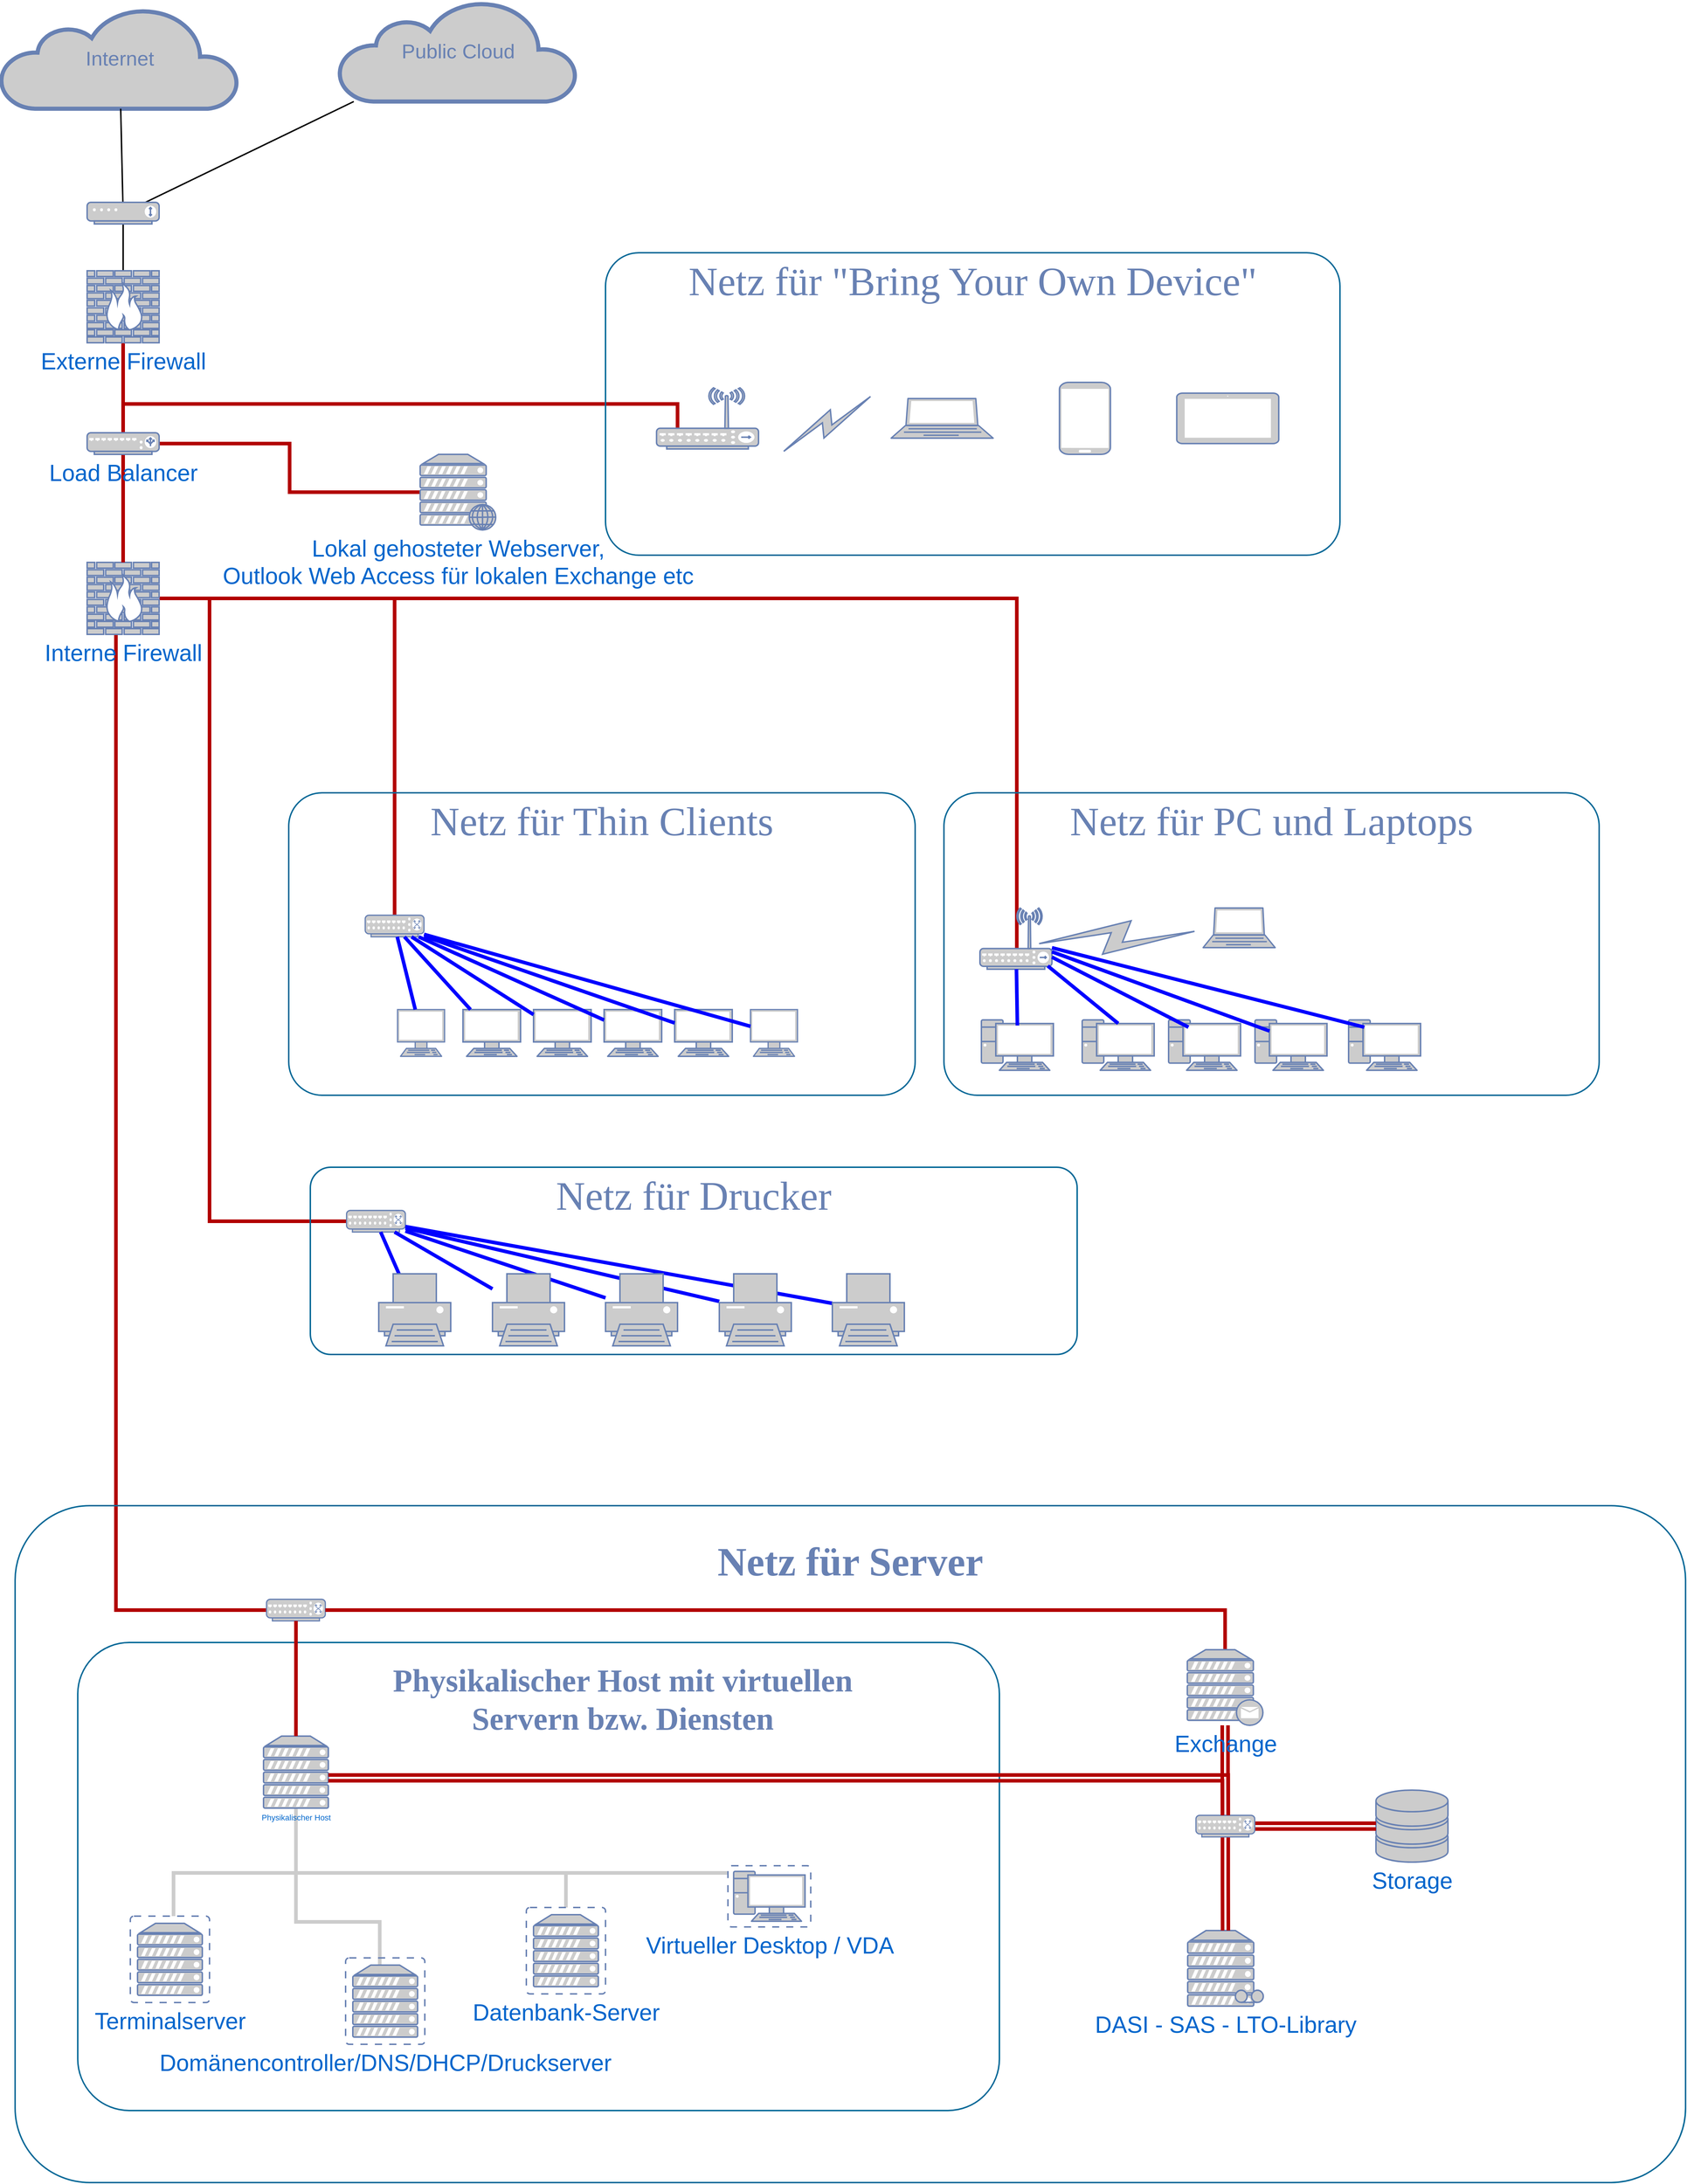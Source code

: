 <mxfile version="21.5.0" type="github">
  <diagram name="Seite-1" id="8-7M1oQOfn6xRrpXZHGh">
    <mxGraphModel dx="7000" dy="9533" grid="1" gridSize="10" guides="1" tooltips="1" connect="1" arrows="1" fold="1" page="1" pageScale="1" pageWidth="10000" pageHeight="10000" math="0" shadow="0">
      <root>
        <mxCell id="0" />
        <mxCell id="1" parent="0" />
        <mxCell id="pISYecKRWvW4cgzkgIgh-199" style="edgeStyle=orthogonalEdgeStyle;shape=connector;rounded=0;orthogonalLoop=1;jettySize=auto;html=1;entryX=0.5;entryY=1;entryDx=0;entryDy=0;entryPerimeter=0;labelBackgroundColor=default;strokeColor=#B20000;strokeWidth=5;fontFamily=Helvetica;fontSize=11;fontColor=default;endArrow=none;endFill=0;fillColor=#e51400;exitX=0.5;exitY=0.888;exitDx=0;exitDy=0;exitPerimeter=0;" parent="1" source="pISYecKRWvW4cgzkgIgh-186" target="pISYecKRWvW4cgzkgIgh-7" edge="1">
          <mxGeometry relative="1" as="geometry">
            <Array as="points">
              <mxPoint x="2460" y="660" />
              <mxPoint x="1690" y="660" />
            </Array>
          </mxGeometry>
        </mxCell>
        <mxCell id="pISYecKRWvW4cgzkgIgh-6" style="edgeStyle=none;html=1;labelBackgroundColor=none;endArrow=none;endFill=0;strokeWidth=2;fontFamily=Verdana;fontSize=28;fontColor=#6881B3;" parent="1" source="pISYecKRWvW4cgzkgIgh-7" target="pISYecKRWvW4cgzkgIgh-91" edge="1">
          <mxGeometry relative="1" as="geometry">
            <mxPoint x="1690" y="390" as="targetPoint" />
          </mxGeometry>
        </mxCell>
        <mxCell id="pISYecKRWvW4cgzkgIgh-135" style="edgeStyle=orthogonalEdgeStyle;shape=connector;rounded=0;orthogonalLoop=1;jettySize=auto;html=1;labelBackgroundColor=default;strokeColor=#B20000;strokeWidth=5;fontFamily=Helvetica;fontSize=11;fontColor=default;endArrow=none;endFill=0;fillColor=#e51400;" parent="1" source="pISYecKRWvW4cgzkgIgh-83" target="pISYecKRWvW4cgzkgIgh-134" edge="1">
          <mxGeometry relative="1" as="geometry" />
        </mxCell>
        <mxCell id="pISYecKRWvW4cgzkgIgh-136" style="edgeStyle=orthogonalEdgeStyle;shape=connector;rounded=0;orthogonalLoop=1;jettySize=auto;html=1;entryX=0.5;entryY=0;entryDx=0;entryDy=0;entryPerimeter=0;labelBackgroundColor=default;strokeColor=#B20000;strokeWidth=5;fontFamily=Helvetica;fontSize=11;fontColor=default;endArrow=none;endFill=0;fillColor=#e51400;" parent="1" source="pISYecKRWvW4cgzkgIgh-7" target="pISYecKRWvW4cgzkgIgh-83" edge="1">
          <mxGeometry relative="1" as="geometry" />
        </mxCell>
        <mxCell id="pISYecKRWvW4cgzkgIgh-7" value="&lt;div style=&quot;font-size: 32px;&quot;&gt;&lt;font style=&quot;font-size: 32px;&quot;&gt;Externe Firewall&lt;/font&gt;&lt;/div&gt;&lt;div style=&quot;font-size: 32px;&quot;&gt;&lt;font style=&quot;font-size: 32px;&quot;&gt;&lt;br&gt;&lt;/font&gt;&lt;/div&gt;" style="fontColor=#0066CC;verticalAlign=top;verticalLabelPosition=bottom;labelPosition=center;align=center;html=1;fillColor=#CCCCCC;strokeColor=#6881B3;gradientColor=none;gradientDirection=north;strokeWidth=2;shape=mxgraph.networks.firewall;rounded=0;shadow=0;comic=0;" parent="1" vertex="1">
          <mxGeometry x="1640" y="475" width="100" height="100" as="geometry" />
        </mxCell>
        <mxCell id="pISYecKRWvW4cgzkgIgh-55" value="Internet" style="html=1;fillColor=#CCCCCC;strokeColor=#6881B3;gradientColor=none;gradientDirection=north;strokeWidth=2;shape=mxgraph.networks.cloud;fontColor=#6881B3;rounded=0;shadow=0;comic=0;align=center;fontSize=28;" parent="1" vertex="1">
          <mxGeometry x="1520" y="110" width="330" height="140" as="geometry" />
        </mxCell>
        <mxCell id="pISYecKRWvW4cgzkgIgh-56" style="edgeStyle=none;html=1;labelBackgroundColor=none;endArrow=none;endFill=0;strokeWidth=2;fontFamily=Verdana;fontSize=28;fontColor=#6881B3;" parent="1" source="pISYecKRWvW4cgzkgIgh-91" target="pISYecKRWvW4cgzkgIgh-55" edge="1">
          <mxGeometry relative="1" as="geometry">
            <mxPoint x="1689.615" y="360" as="sourcePoint" />
          </mxGeometry>
        </mxCell>
        <mxCell id="pISYecKRWvW4cgzkgIgh-57" style="edgeStyle=none;html=1;labelBackgroundColor=none;endArrow=none;endFill=0;strokeWidth=2;fontFamily=Verdana;fontSize=28;fontColor=#6881B3;" parent="1" source="pISYecKRWvW4cgzkgIgh-91" target="pISYecKRWvW4cgzkgIgh-78" edge="1">
          <mxGeometry relative="1" as="geometry">
            <mxPoint x="1714.412" y="360" as="sourcePoint" />
          </mxGeometry>
        </mxCell>
        <mxCell id="pISYecKRWvW4cgzkgIgh-78" value="Public Cloud" style="html=1;fillColor=#CCCCCC;strokeColor=#6881B3;gradientColor=none;gradientDirection=north;strokeWidth=2;shape=mxgraph.networks.cloud;fontColor=#6881B3;rounded=0;shadow=0;comic=0;align=center;fontSize=28;" parent="1" vertex="1">
          <mxGeometry x="1990" y="100" width="330" height="140" as="geometry" />
        </mxCell>
        <mxCell id="pISYecKRWvW4cgzkgIgh-119" style="edgeStyle=orthogonalEdgeStyle;shape=connector;rounded=0;orthogonalLoop=1;jettySize=auto;html=1;entryX=0.5;entryY=0;entryDx=0;entryDy=0;entryPerimeter=0;labelBackgroundColor=default;strokeColor=#B20000;strokeWidth=5;fontFamily=Helvetica;fontSize=11;fontColor=default;endArrow=none;endFill=0;fillColor=#e51400;" parent="1" source="pISYecKRWvW4cgzkgIgh-80" target="pISYecKRWvW4cgzkgIgh-117" edge="1">
          <mxGeometry relative="1" as="geometry">
            <Array as="points">
              <mxPoint x="1680" y="2335" />
              <mxPoint x="1930" y="2335" />
            </Array>
          </mxGeometry>
        </mxCell>
        <mxCell id="pISYecKRWvW4cgzkgIgh-120" style="edgeStyle=orthogonalEdgeStyle;shape=connector;rounded=0;orthogonalLoop=1;jettySize=auto;html=1;entryX=0.512;entryY=0.814;entryDx=0;entryDy=0;entryPerimeter=0;labelBackgroundColor=default;strokeColor=#B20000;strokeWidth=5;fontFamily=Helvetica;fontSize=11;fontColor=default;endArrow=none;endFill=0;fillColor=#e51400;" parent="1" source="pISYecKRWvW4cgzkgIgh-80" target="pISYecKRWvW4cgzkgIgh-70" edge="1">
          <mxGeometry relative="1" as="geometry" />
        </mxCell>
        <mxCell id="pISYecKRWvW4cgzkgIgh-121" style="edgeStyle=orthogonalEdgeStyle;shape=connector;rounded=0;orthogonalLoop=1;jettySize=auto;html=1;labelBackgroundColor=default;strokeColor=#B20000;strokeWidth=5;fontFamily=Helvetica;fontSize=11;fontColor=default;endArrow=none;endFill=0;fillColor=#e51400;" parent="1" source="pISYecKRWvW4cgzkgIgh-80" target="pISYecKRWvW4cgzkgIgh-93" edge="1">
          <mxGeometry relative="1" as="geometry" />
        </mxCell>
        <mxCell id="pISYecKRWvW4cgzkgIgh-122" style="edgeStyle=orthogonalEdgeStyle;shape=connector;rounded=0;orthogonalLoop=1;jettySize=auto;html=1;labelBackgroundColor=default;strokeColor=#B20000;strokeWidth=5;fontFamily=Helvetica;fontSize=11;fontColor=default;endArrow=none;endFill=0;fillColor=#e51400;" parent="1" target="pISYecKRWvW4cgzkgIgh-111" edge="1">
          <mxGeometry relative="1" as="geometry">
            <mxPoint x="1870" y="930.003" as="sourcePoint" />
            <mxPoint x="2030.163" y="1969.98" as="targetPoint" />
            <Array as="points">
              <mxPoint x="1810" y="930" />
            </Array>
          </mxGeometry>
        </mxCell>
        <mxCell id="pISYecKRWvW4cgzkgIgh-80" value="&lt;div style=&quot;font-size: 32px;&quot;&gt;Interne Firewall&lt;/div&gt;" style="fontColor=#0066CC;verticalAlign=top;verticalLabelPosition=bottom;labelPosition=center;align=center;html=1;fillColor=#CCCCCC;strokeColor=#6881B3;gradientColor=none;gradientDirection=north;strokeWidth=2;shape=mxgraph.networks.firewall;rounded=0;shadow=0;comic=0;" parent="1" vertex="1">
          <mxGeometry x="1640" y="880" width="100" height="100" as="geometry" />
        </mxCell>
        <mxCell id="pISYecKRWvW4cgzkgIgh-137" style="edgeStyle=orthogonalEdgeStyle;shape=connector;rounded=0;orthogonalLoop=1;jettySize=auto;html=1;entryX=0.5;entryY=0;entryDx=0;entryDy=0;entryPerimeter=0;labelBackgroundColor=default;strokeColor=#B20000;strokeWidth=5;fontFamily=Helvetica;fontSize=11;fontColor=default;endArrow=none;endFill=0;fillColor=#e51400;" parent="1" source="pISYecKRWvW4cgzkgIgh-83" target="pISYecKRWvW4cgzkgIgh-80" edge="1">
          <mxGeometry relative="1" as="geometry" />
        </mxCell>
        <mxCell id="pISYecKRWvW4cgzkgIgh-83" value="&lt;font style=&quot;font-size: 32px;&quot;&gt;Load Balancer&lt;/font&gt;" style="fontColor=#0066CC;verticalAlign=top;verticalLabelPosition=bottom;labelPosition=center;align=center;html=1;outlineConnect=0;fillColor=#CCCCCC;strokeColor=#6881B3;gradientColor=none;gradientDirection=north;strokeWidth=2;shape=mxgraph.networks.load_balancer;" parent="1" vertex="1">
          <mxGeometry x="1640" y="700" width="100" height="30" as="geometry" />
        </mxCell>
        <mxCell id="pISYecKRWvW4cgzkgIgh-91" value="" style="fontColor=#0066CC;verticalAlign=top;verticalLabelPosition=bottom;labelPosition=center;align=center;html=1;outlineConnect=0;fillColor=#CCCCCC;strokeColor=#6881B3;gradientColor=none;gradientDirection=north;strokeWidth=2;shape=mxgraph.networks.modem;" parent="1" vertex="1">
          <mxGeometry x="1640" y="380" width="100" height="30" as="geometry" />
        </mxCell>
        <mxCell id="pISYecKRWvW4cgzkgIgh-134" value="&lt;font style=&quot;font-size: 32px;&quot;&gt;Lokal gehosteter Webserver, &lt;br&gt;&lt;/font&gt;&lt;div style=&quot;font-size: 32px;&quot;&gt;&lt;font style=&quot;font-size: 32px;&quot;&gt;Outlook Web Access für lokalen Exchange etc&lt;/font&gt;&lt;/div&gt;" style="fontColor=#0066CC;verticalAlign=top;verticalLabelPosition=bottom;labelPosition=center;align=center;html=1;outlineConnect=0;fillColor=#CCCCCC;strokeColor=#6881B3;gradientColor=none;gradientDirection=north;strokeWidth=2;shape=mxgraph.networks.web_server;fontFamily=Helvetica;fontSize=11;" parent="1" vertex="1">
          <mxGeometry x="2102.5" y="730" width="105" height="105" as="geometry" />
        </mxCell>
        <mxCell id="pISYecKRWvW4cgzkgIgh-175" value="" style="group" parent="1" vertex="1" connectable="0">
          <mxGeometry x="1540" y="2190" width="2320" height="940" as="geometry" />
        </mxCell>
        <mxCell id="pISYecKRWvW4cgzkgIgh-174" style="edgeStyle=orthogonalEdgeStyle;shape=link;rounded=0;orthogonalLoop=1;jettySize=auto;html=1;labelBackgroundColor=default;strokeColor=#B20000;strokeWidth=5;fontFamily=Helvetica;fontSize=11;fontColor=default;endArrow=none;endFill=0;fillColor=#e51400;" parent="pISYecKRWvW4cgzkgIgh-175" source="pISYecKRWvW4cgzkgIgh-138" target="pISYecKRWvW4cgzkgIgh-171" edge="1">
          <mxGeometry relative="1" as="geometry" />
        </mxCell>
        <mxCell id="pISYecKRWvW4cgzkgIgh-5" value="&lt;h1&gt;Netz für Server&lt;/h1&gt;" style="rounded=1;whiteSpace=wrap;html=1;shadow=0;comic=0;strokeColor=#036897;strokeWidth=2;fillColor=none;fontFamily=Verdana;fontSize=28;fontColor=#6881B3;align=center;arcSize=11;verticalAlign=top;" parent="pISYecKRWvW4cgzkgIgh-175" vertex="1">
          <mxGeometry width="2320" height="940" as="geometry" />
        </mxCell>
        <mxCell id="pISYecKRWvW4cgzkgIgh-117" value="" style="fontColor=#0066CC;verticalAlign=top;verticalLabelPosition=bottom;labelPosition=center;align=center;html=1;outlineConnect=0;fillColor=#CCCCCC;strokeColor=#6881B3;gradientColor=none;gradientDirection=north;strokeWidth=2;shape=mxgraph.networks.switch;" parent="pISYecKRWvW4cgzkgIgh-175" vertex="1">
          <mxGeometry x="349.157" y="130" width="81.69" height="30" as="geometry" />
        </mxCell>
        <mxCell id="pISYecKRWvW4cgzkgIgh-168" style="edgeStyle=orthogonalEdgeStyle;shape=connector;rounded=0;orthogonalLoop=1;jettySize=auto;html=1;entryX=1;entryY=0.5;entryDx=0;entryDy=0;entryPerimeter=0;labelBackgroundColor=default;strokeColor=#B20000;strokeWidth=5;fontFamily=Helvetica;fontSize=11;fontColor=default;endArrow=none;endFill=0;fillColor=#e51400;" parent="pISYecKRWvW4cgzkgIgh-175" source="pISYecKRWvW4cgzkgIgh-138" target="pISYecKRWvW4cgzkgIgh-117" edge="1">
          <mxGeometry relative="1" as="geometry">
            <Array as="points">
              <mxPoint x="1681" y="145" />
            </Array>
          </mxGeometry>
        </mxCell>
        <mxCell id="pISYecKRWvW4cgzkgIgh-138" value="&lt;div style=&quot;font-size: 32px;&quot;&gt;&lt;font style=&quot;font-size: 32px;&quot;&gt;Exchange&lt;/font&gt;&lt;/div&gt;" style="fontColor=#0066CC;verticalAlign=top;verticalLabelPosition=bottom;labelPosition=center;align=center;html=1;outlineConnect=0;fillColor=#CCCCCC;strokeColor=#6881B3;gradientColor=none;gradientDirection=north;strokeWidth=2;shape=mxgraph.networks.mail_server;fontFamily=Helvetica;fontSize=11;" parent="pISYecKRWvW4cgzkgIgh-175" vertex="1">
          <mxGeometry x="1628" y="200" width="105" height="105" as="geometry" />
        </mxCell>
        <mxCell id="pISYecKRWvW4cgzkgIgh-142" value="&lt;font style=&quot;font-size: 32px;&quot;&gt;Storage&lt;/font&gt;" style="fontColor=#0066CC;verticalAlign=top;verticalLabelPosition=bottom;labelPosition=center;align=center;html=1;outlineConnect=0;fillColor=#CCCCCC;strokeColor=#6881B3;gradientColor=none;gradientDirection=north;strokeWidth=2;shape=mxgraph.networks.storage;fontFamily=Helvetica;fontSize=11;" parent="pISYecKRWvW4cgzkgIgh-175" vertex="1">
          <mxGeometry x="1890" y="395" width="100" height="100" as="geometry" />
        </mxCell>
        <mxCell id="pISYecKRWvW4cgzkgIgh-145" value="&lt;font style=&quot;font-size: 32px;&quot;&gt;DASI - SAS - LTO-Library&lt;/font&gt;" style="fontColor=#0066CC;verticalAlign=top;verticalLabelPosition=bottom;labelPosition=center;align=center;html=1;outlineConnect=0;fillColor=#CCCCCC;strokeColor=#6881B3;gradientColor=none;gradientDirection=north;strokeWidth=2;shape=mxgraph.networks.tape_storage;fontFamily=Helvetica;fontSize=11;" parent="pISYecKRWvW4cgzkgIgh-175" vertex="1">
          <mxGeometry x="1628.5" y="590" width="105" height="105" as="geometry" />
        </mxCell>
        <mxCell id="pISYecKRWvW4cgzkgIgh-166" value="" style="group" parent="pISYecKRWvW4cgzkgIgh-175" vertex="1" connectable="0">
          <mxGeometry x="87" y="190" width="1470" height="650" as="geometry" />
        </mxCell>
        <mxCell id="pISYecKRWvW4cgzkgIgh-157" value="&lt;h1&gt;&lt;br&gt;&lt;/h1&gt;" style="rounded=1;whiteSpace=wrap;html=1;shadow=0;comic=0;strokeColor=#036897;strokeWidth=2;fillColor=none;fontFamily=Verdana;fontSize=28;fontColor=#6881B3;align=center;arcSize=11;verticalAlign=top;" parent="pISYecKRWvW4cgzkgIgh-166" vertex="1">
          <mxGeometry width="1280" height="650" as="geometry" />
        </mxCell>
        <mxCell id="pISYecKRWvW4cgzkgIgh-165" style="edgeStyle=orthogonalEdgeStyle;shape=connector;rounded=0;orthogonalLoop=1;jettySize=auto;html=1;labelBackgroundColor=default;strokeColor=#CCCCCC;strokeWidth=5;fontFamily=Helvetica;fontSize=11;fontColor=default;endArrow=none;endFill=0;fillColor=#e51400;exitX=0.431;exitY=0.277;exitDx=0;exitDy=0;exitPerimeter=0;" parent="pISYecKRWvW4cgzkgIgh-166" source="pISYecKRWvW4cgzkgIgh-149" target="pISYecKRWvW4cgzkgIgh-144" edge="1">
          <mxGeometry relative="1" as="geometry">
            <mxPoint x="-120" y="310" as="sourcePoint" />
            <mxPoint x="95.059" y="79.0" as="targetPoint" />
            <Array as="points">
              <mxPoint x="419" y="388" />
              <mxPoint x="303" y="388" />
            </Array>
          </mxGeometry>
        </mxCell>
        <mxCell id="pISYecKRWvW4cgzkgIgh-149" value="&lt;font style=&quot;font-size: 32px;&quot;&gt;Domänencontroller/DNS/DHCP/Druckserver&lt;/font&gt;" style="fontColor=#0066CC;verticalAlign=top;verticalLabelPosition=bottom;labelPosition=center;align=center;html=1;outlineConnect=0;fillColor=#CCCCCC;strokeColor=#6881B3;gradientColor=none;gradientDirection=north;strokeWidth=2;shape=mxgraph.networks.virtual_server;fontFamily=Helvetica;fontSize=11;" parent="pISYecKRWvW4cgzkgIgh-166" vertex="1">
          <mxGeometry x="372" y="438" width="110" height="120" as="geometry" />
        </mxCell>
        <mxCell id="pISYecKRWvW4cgzkgIgh-162" style="edgeStyle=orthogonalEdgeStyle;shape=connector;rounded=0;orthogonalLoop=1;jettySize=auto;html=1;labelBackgroundColor=default;strokeColor=#CCCCCC;strokeWidth=5;fontFamily=Helvetica;fontSize=11;fontColor=default;endArrow=none;endFill=0;fillColor=#e51400;" parent="pISYecKRWvW4cgzkgIgh-166" source="pISYecKRWvW4cgzkgIgh-150" target="pISYecKRWvW4cgzkgIgh-144" edge="1">
          <mxGeometry relative="1" as="geometry">
            <Array as="points">
              <mxPoint x="133" y="320" />
              <mxPoint x="303" y="320" />
            </Array>
          </mxGeometry>
        </mxCell>
        <mxCell id="pISYecKRWvW4cgzkgIgh-150" value="&lt;font style=&quot;font-size: 32px;&quot;&gt;Terminalserver&lt;/font&gt;" style="fontColor=#0066CC;verticalAlign=top;verticalLabelPosition=bottom;labelPosition=center;align=center;html=1;outlineConnect=0;fillColor=#CCCCCC;strokeColor=#6881B3;gradientColor=none;gradientDirection=north;strokeWidth=2;shape=mxgraph.networks.virtual_server;fontFamily=Helvetica;fontSize=11;" parent="pISYecKRWvW4cgzkgIgh-166" vertex="1">
          <mxGeometry x="73" y="380" width="110" height="120" as="geometry" />
        </mxCell>
        <mxCell id="pISYecKRWvW4cgzkgIgh-164" style="edgeStyle=orthogonalEdgeStyle;shape=connector;rounded=0;orthogonalLoop=1;jettySize=auto;html=1;labelBackgroundColor=default;strokeColor=#CCCCCC;strokeWidth=5;fontFamily=Helvetica;fontSize=11;fontColor=default;endArrow=none;endFill=0;fillColor=#e51400;" parent="pISYecKRWvW4cgzkgIgh-166" source="pISYecKRWvW4cgzkgIgh-152" target="pISYecKRWvW4cgzkgIgh-144" edge="1">
          <mxGeometry relative="1" as="geometry">
            <Array as="points">
              <mxPoint x="678" y="320" />
              <mxPoint x="303" y="320" />
            </Array>
          </mxGeometry>
        </mxCell>
        <mxCell id="pISYecKRWvW4cgzkgIgh-152" value="&lt;div style=&quot;font-size: 32px;&quot;&gt;Datenbank-Server&lt;/div&gt;" style="fontColor=#0066CC;verticalAlign=top;verticalLabelPosition=bottom;labelPosition=center;align=center;html=1;outlineConnect=0;fillColor=#CCCCCC;strokeColor=#6881B3;gradientColor=none;gradientDirection=north;strokeWidth=2;shape=mxgraph.networks.virtual_server;fontFamily=Helvetica;fontSize=11;" parent="pISYecKRWvW4cgzkgIgh-166" vertex="1">
          <mxGeometry x="623" y="368" width="110" height="120" as="geometry" />
        </mxCell>
        <mxCell id="pISYecKRWvW4cgzkgIgh-163" style="edgeStyle=orthogonalEdgeStyle;shape=connector;rounded=0;orthogonalLoop=1;jettySize=auto;html=1;labelBackgroundColor=default;strokeColor=#CCCCCC;strokeWidth=5;fontFamily=Helvetica;fontSize=11;fontColor=default;endArrow=none;endFill=0;fillColor=#e51400;" parent="pISYecKRWvW4cgzkgIgh-166" source="pISYecKRWvW4cgzkgIgh-153" target="pISYecKRWvW4cgzkgIgh-144" edge="1">
          <mxGeometry relative="1" as="geometry">
            <Array as="points">
              <mxPoint x="768" y="320" />
              <mxPoint x="303" y="320" />
            </Array>
          </mxGeometry>
        </mxCell>
        <mxCell id="pISYecKRWvW4cgzkgIgh-153" value="&lt;div style=&quot;font-size: 32px;&quot;&gt;Virtueller Desktop / VDA&lt;/div&gt;" style="fontColor=#0066CC;verticalAlign=top;verticalLabelPosition=bottom;labelPosition=center;align=center;html=1;outlineConnect=0;fillColor=#CCCCCC;strokeColor=#6881B3;gradientColor=none;gradientDirection=north;strokeWidth=2;shape=mxgraph.networks.virtual_pc;fontFamily=Helvetica;fontSize=11;" parent="pISYecKRWvW4cgzkgIgh-166" vertex="1">
          <mxGeometry x="903" y="310" width="115" height="85" as="geometry" />
        </mxCell>
        <mxCell id="pISYecKRWvW4cgzkgIgh-154" value="" style="rounded=1;whiteSpace=wrap;html=1;fontFamily=Helvetica;fontSize=11;fontColor=default;opacity=0;" parent="pISYecKRWvW4cgzkgIgh-166" vertex="1">
          <mxGeometry x="630" y="250" width="120" height="60" as="geometry" />
        </mxCell>
        <mxCell id="pISYecKRWvW4cgzkgIgh-155" value="" style="rounded=1;whiteSpace=wrap;html=1;fontFamily=Helvetica;fontSize=11;fontColor=default;opacity=0;" parent="pISYecKRWvW4cgzkgIgh-166" vertex="1">
          <mxGeometry x="630" y="150" width="120" height="60" as="geometry" />
        </mxCell>
        <mxCell id="pISYecKRWvW4cgzkgIgh-147" value="&lt;h1&gt;&lt;font style=&quot;font-size: 44px;&quot; face=&quot;Verdana&quot; color=&quot;#6881b3&quot;&gt;Physikalischer Host mit virtuellen Servern bzw. Diensten&lt;br&gt;&lt;/font&gt;&lt;/h1&gt;" style="text;html=1;strokeColor=none;fillColor=none;align=center;verticalAlign=middle;whiteSpace=wrap;rounded=0;fontSize=11;fontFamily=Helvetica;fontColor=default;" parent="pISYecKRWvW4cgzkgIgh-166" vertex="1">
          <mxGeometry x="372" y="10" width="770" height="140" as="geometry" />
        </mxCell>
        <mxCell id="pISYecKRWvW4cgzkgIgh-144" value="&lt;div&gt;Physikalischer Host&lt;/div&gt;&lt;div&gt;&lt;br&gt;&lt;/div&gt;" style="fontColor=#0066CC;verticalAlign=top;verticalLabelPosition=bottom;labelPosition=center;align=center;html=1;outlineConnect=0;fillColor=#CCCCCC;strokeColor=#6881B3;gradientColor=none;gradientDirection=north;strokeWidth=2;shape=mxgraph.networks.server;fontFamily=Helvetica;fontSize=11;" parent="pISYecKRWvW4cgzkgIgh-166" vertex="1">
          <mxGeometry x="258" y="130" width="90" height="100" as="geometry" />
        </mxCell>
        <mxCell id="pISYecKRWvW4cgzkgIgh-167" style="edgeStyle=orthogonalEdgeStyle;shape=connector;rounded=0;orthogonalLoop=1;jettySize=auto;html=1;labelBackgroundColor=default;strokeColor=#B20000;strokeWidth=5;fontFamily=Helvetica;fontSize=11;fontColor=default;endArrow=none;endFill=0;fillColor=#e51400;" parent="pISYecKRWvW4cgzkgIgh-175" source="pISYecKRWvW4cgzkgIgh-117" target="pISYecKRWvW4cgzkgIgh-144" edge="1">
          <mxGeometry relative="1" as="geometry" />
        </mxCell>
        <mxCell id="pISYecKRWvW4cgzkgIgh-172" value="" style="edgeStyle=orthogonalEdgeStyle;shape=link;rounded=0;orthogonalLoop=1;jettySize=auto;html=1;labelBackgroundColor=default;strokeColor=#B20000;strokeWidth=5;fontFamily=Helvetica;fontSize=11;fontColor=default;endArrow=none;endFill=0;fillColor=#e51400;" parent="pISYecKRWvW4cgzkgIgh-175" source="pISYecKRWvW4cgzkgIgh-142" target="pISYecKRWvW4cgzkgIgh-171" edge="1">
          <mxGeometry relative="1" as="geometry">
            <mxPoint x="2210" y="450" as="sourcePoint" />
            <mxPoint x="390" y="390" as="targetPoint" />
            <Array as="points">
              <mxPoint x="1980" y="445" />
              <mxPoint x="1980" y="445" />
            </Array>
          </mxGeometry>
        </mxCell>
        <mxCell id="pISYecKRWvW4cgzkgIgh-173" style="edgeStyle=orthogonalEdgeStyle;shape=link;rounded=0;orthogonalLoop=1;jettySize=auto;html=1;labelBackgroundColor=default;strokeColor=#B20000;strokeWidth=5;fontFamily=Helvetica;fontSize=11;fontColor=default;endArrow=none;endFill=0;fillColor=#e51400;" parent="pISYecKRWvW4cgzkgIgh-175" source="pISYecKRWvW4cgzkgIgh-171" target="pISYecKRWvW4cgzkgIgh-145" edge="1">
          <mxGeometry relative="1" as="geometry" />
        </mxCell>
        <mxCell id="pISYecKRWvW4cgzkgIgh-171" value="" style="fontColor=#0066CC;verticalAlign=top;verticalLabelPosition=bottom;labelPosition=center;align=center;html=1;outlineConnect=0;fillColor=#CCCCCC;strokeColor=#6881B3;gradientColor=none;gradientDirection=north;strokeWidth=2;shape=mxgraph.networks.switch;" parent="pISYecKRWvW4cgzkgIgh-175" vertex="1">
          <mxGeometry x="1639.997" y="430" width="81.69" height="30" as="geometry" />
        </mxCell>
        <mxCell id="pISYecKRWvW4cgzkgIgh-170" style="edgeStyle=orthogonalEdgeStyle;shape=link;rounded=0;orthogonalLoop=1;jettySize=auto;html=1;labelBackgroundColor=default;strokeColor=#B20000;strokeWidth=5;fontFamily=Helvetica;fontSize=11;fontColor=default;endArrow=none;endFill=0;fillColor=#e51400;" parent="pISYecKRWvW4cgzkgIgh-175" source="pISYecKRWvW4cgzkgIgh-171" target="pISYecKRWvW4cgzkgIgh-144" edge="1">
          <mxGeometry relative="1" as="geometry">
            <Array as="points">
              <mxPoint x="1681" y="378" />
            </Array>
          </mxGeometry>
        </mxCell>
        <mxCell id="pISYecKRWvW4cgzkgIgh-178" value="" style="group" parent="1" vertex="1" connectable="0">
          <mxGeometry x="1950" y="1720" width="1065" height="260" as="geometry" />
        </mxCell>
        <mxCell id="pISYecKRWvW4cgzkgIgh-4" value="&lt;font style=&quot;font-size: 56px;&quot;&gt;Netz für Drucker&lt;/font&gt;" style="rounded=1;whiteSpace=wrap;html=1;shadow=0;comic=0;strokeColor=#036897;strokeWidth=2;fillColor=none;fontFamily=Verdana;fontSize=28;fontColor=#6881B3;align=center;arcSize=11;verticalAlign=top;" parent="pISYecKRWvW4cgzkgIgh-178" vertex="1">
          <mxGeometry width="1065" height="260" as="geometry" />
        </mxCell>
        <mxCell id="pISYecKRWvW4cgzkgIgh-111" value="" style="fontColor=#0066CC;verticalAlign=top;verticalLabelPosition=bottom;labelPosition=center;align=center;html=1;outlineConnect=0;fillColor=#CCCCCC;strokeColor=#6881B3;gradientColor=none;gradientDirection=north;strokeWidth=2;shape=mxgraph.networks.switch;" parent="pISYecKRWvW4cgzkgIgh-178" vertex="1">
          <mxGeometry x="50.307" y="60" width="81.69" height="30" as="geometry" />
        </mxCell>
        <mxCell id="pISYecKRWvW4cgzkgIgh-131" style="edgeStyle=none;shape=connector;rounded=0;orthogonalLoop=1;jettySize=auto;html=1;labelBackgroundColor=default;strokeColor=#0000FF;strokeWidth=5;fontFamily=Helvetica;fontSize=11;fontColor=default;endArrow=none;endFill=0;fillColor=#e51400;" parent="pISYecKRWvW4cgzkgIgh-178" source="pISYecKRWvW4cgzkgIgh-106" target="pISYecKRWvW4cgzkgIgh-111" edge="1">
          <mxGeometry relative="1" as="geometry" />
        </mxCell>
        <mxCell id="pISYecKRWvW4cgzkgIgh-130" style="edgeStyle=none;shape=connector;rounded=0;orthogonalLoop=1;jettySize=auto;html=1;labelBackgroundColor=default;strokeColor=#0000FF;strokeWidth=5;fontFamily=Helvetica;fontSize=11;fontColor=default;endArrow=none;endFill=0;fillColor=#e51400;" parent="pISYecKRWvW4cgzkgIgh-178" source="pISYecKRWvW4cgzkgIgh-108" target="pISYecKRWvW4cgzkgIgh-111" edge="1">
          <mxGeometry relative="1" as="geometry" />
        </mxCell>
        <mxCell id="pISYecKRWvW4cgzkgIgh-129" style="edgeStyle=none;shape=connector;rounded=0;orthogonalLoop=1;jettySize=auto;html=1;labelBackgroundColor=default;strokeColor=#0000FF;strokeWidth=5;fontFamily=Helvetica;fontSize=11;fontColor=default;endArrow=none;endFill=0;fillColor=#e51400;" parent="pISYecKRWvW4cgzkgIgh-178" source="pISYecKRWvW4cgzkgIgh-109" target="pISYecKRWvW4cgzkgIgh-111" edge="1">
          <mxGeometry relative="1" as="geometry" />
        </mxCell>
        <mxCell id="pISYecKRWvW4cgzkgIgh-128" style="edgeStyle=none;shape=connector;rounded=0;orthogonalLoop=1;jettySize=auto;html=1;labelBackgroundColor=default;strokeColor=#0000FF;strokeWidth=5;fontFamily=Helvetica;fontSize=11;fontColor=default;endArrow=none;endFill=0;fillColor=#e51400;" parent="pISYecKRWvW4cgzkgIgh-178" source="pISYecKRWvW4cgzkgIgh-110" target="pISYecKRWvW4cgzkgIgh-111" edge="1">
          <mxGeometry relative="1" as="geometry" />
        </mxCell>
        <mxCell id="pISYecKRWvW4cgzkgIgh-123" style="edgeStyle=none;shape=connector;rounded=0;orthogonalLoop=1;jettySize=auto;html=1;labelBackgroundColor=default;strokeColor=#0000FF;strokeWidth=5;fontFamily=Helvetica;fontSize=11;fontColor=default;endArrow=none;endFill=0;fillColor=#e51400;" parent="pISYecKRWvW4cgzkgIgh-178" source="pISYecKRWvW4cgzkgIgh-111" target="pISYecKRWvW4cgzkgIgh-107" edge="1">
          <mxGeometry relative="1" as="geometry" />
        </mxCell>
        <mxCell id="pISYecKRWvW4cgzkgIgh-106" value="" style="fontColor=#0066CC;verticalAlign=top;verticalLabelPosition=bottom;labelPosition=center;align=center;html=1;fillColor=#CCCCCC;strokeColor=#6881B3;gradientColor=none;gradientDirection=north;strokeWidth=2;shape=mxgraph.networks.printer;rounded=0;shadow=0;comic=0;" parent="pISYecKRWvW4cgzkgIgh-178" vertex="1">
          <mxGeometry x="253" y="148" width="100" height="100" as="geometry" />
        </mxCell>
        <mxCell id="pISYecKRWvW4cgzkgIgh-108" value="" style="fontColor=#0066CC;verticalAlign=top;verticalLabelPosition=bottom;labelPosition=center;align=center;html=1;fillColor=#CCCCCC;strokeColor=#6881B3;gradientColor=none;gradientDirection=north;strokeWidth=2;shape=mxgraph.networks.printer;rounded=0;shadow=0;comic=0;" parent="pISYecKRWvW4cgzkgIgh-178" vertex="1">
          <mxGeometry x="568" y="148" width="100" height="100" as="geometry" />
        </mxCell>
        <mxCell id="pISYecKRWvW4cgzkgIgh-109" value="" style="fontColor=#0066CC;verticalAlign=top;verticalLabelPosition=bottom;labelPosition=center;align=center;html=1;fillColor=#CCCCCC;strokeColor=#6881B3;gradientColor=none;gradientDirection=north;strokeWidth=2;shape=mxgraph.networks.printer;rounded=0;shadow=0;comic=0;" parent="pISYecKRWvW4cgzkgIgh-178" vertex="1">
          <mxGeometry x="725" y="148" width="100" height="100" as="geometry" />
        </mxCell>
        <mxCell id="pISYecKRWvW4cgzkgIgh-110" value="" style="fontColor=#0066CC;verticalAlign=top;verticalLabelPosition=bottom;labelPosition=center;align=center;html=1;fillColor=#CCCCCC;strokeColor=#6881B3;gradientColor=none;gradientDirection=north;strokeWidth=2;shape=mxgraph.networks.printer;rounded=0;shadow=0;comic=0;" parent="pISYecKRWvW4cgzkgIgh-178" vertex="1">
          <mxGeometry x="95.0" y="148" width="100" height="100" as="geometry" />
        </mxCell>
        <mxCell id="pISYecKRWvW4cgzkgIgh-107" value="" style="fontColor=#0066CC;verticalAlign=top;verticalLabelPosition=bottom;labelPosition=center;align=center;html=1;fillColor=#CCCCCC;strokeColor=#6881B3;gradientColor=none;gradientDirection=north;strokeWidth=2;shape=mxgraph.networks.printer;rounded=0;shadow=0;comic=0;" parent="pISYecKRWvW4cgzkgIgh-178" vertex="1">
          <mxGeometry x="410" y="148" width="100" height="100" as="geometry" />
        </mxCell>
        <mxCell id="pISYecKRWvW4cgzkgIgh-179" value="" style="group" parent="1" vertex="1" connectable="0">
          <mxGeometry x="2360" y="450" width="1020" height="420" as="geometry" />
        </mxCell>
        <mxCell id="pISYecKRWvW4cgzkgIgh-180" value="&lt;font style=&quot;font-size: 56px;&quot;&gt;Netz für &quot;Bring Your Own Device&quot;&lt;/font&gt;" style="rounded=1;whiteSpace=wrap;html=1;shadow=0;comic=0;strokeColor=#036897;strokeWidth=2;fillColor=none;fontFamily=Verdana;fontSize=28;fontColor=#6881B3;align=center;arcSize=11;verticalAlign=top;" parent="pISYecKRWvW4cgzkgIgh-179" vertex="1">
          <mxGeometry width="1020" height="420" as="geometry" />
        </mxCell>
        <mxCell id="pISYecKRWvW4cgzkgIgh-186" value="" style="fontColor=#0066CC;verticalAlign=top;verticalLabelPosition=bottom;labelPosition=center;align=center;html=1;fillColor=#CCCCCC;strokeColor=#6881B3;gradientColor=none;gradientDirection=north;strokeWidth=2;shape=mxgraph.networks.wireless_hub;rounded=0;shadow=0;comic=0;" parent="pISYecKRWvW4cgzkgIgh-179" vertex="1">
          <mxGeometry x="70.833" y="187.5" width="141.667" height="85" as="geometry" />
        </mxCell>
        <mxCell id="pISYecKRWvW4cgzkgIgh-187" value="" style="html=1;fillColor=#CCCCCC;strokeColor=#6881B3;gradientColor=none;gradientDirection=north;strokeWidth=2;shape=mxgraph.networks.comm_link_edge;html=1;labelBackgroundColor=none;endArrow=none;endFill=0;fontFamily=Verdana;fontSize=20;" parent="pISYecKRWvW4cgzkgIgh-179" edge="1">
          <mxGeometry width="100" height="100" relative="1" as="geometry">
            <mxPoint x="240.83" y="280.0" as="sourcePoint" />
            <mxPoint x="374.708" y="195.44" as="targetPoint" />
          </mxGeometry>
        </mxCell>
        <mxCell id="pISYecKRWvW4cgzkgIgh-195" value="" style="fontColor=#0066CC;verticalAlign=top;verticalLabelPosition=bottom;labelPosition=center;align=center;html=1;outlineConnect=0;fillColor=#CCCCCC;strokeColor=#6881B3;gradientColor=none;gradientDirection=north;strokeWidth=2;shape=mxgraph.networks.tablet;fontFamily=Helvetica;fontSize=11;" parent="pISYecKRWvW4cgzkgIgh-179" vertex="1">
          <mxGeometry x="793.333" y="195" width="141.667" height="70" as="geometry" />
        </mxCell>
        <mxCell id="pISYecKRWvW4cgzkgIgh-196" value="" style="fontColor=#0066CC;verticalAlign=top;verticalLabelPosition=bottom;labelPosition=center;align=center;html=1;outlineConnect=0;fillColor=#CCCCCC;strokeColor=#6881B3;gradientColor=none;gradientDirection=north;strokeWidth=2;shape=mxgraph.networks.mobile;fontFamily=Helvetica;fontSize=11;" parent="pISYecKRWvW4cgzkgIgh-179" vertex="1">
          <mxGeometry x="630.417" y="180" width="70.833" height="100" as="geometry" />
        </mxCell>
        <mxCell id="pISYecKRWvW4cgzkgIgh-197" value="" style="fontColor=#0066CC;verticalAlign=top;verticalLabelPosition=bottom;labelPosition=center;align=center;html=1;outlineConnect=0;fillColor=#CCCCCC;strokeColor=#6881B3;gradientColor=none;gradientDirection=north;strokeWidth=2;shape=mxgraph.networks.laptop;fontFamily=Helvetica;fontSize=11;" parent="pISYecKRWvW4cgzkgIgh-179" vertex="1">
          <mxGeometry x="396.667" y="202.5" width="141.667" height="55" as="geometry" />
        </mxCell>
        <mxCell id="pISYecKRWvW4cgzkgIgh-207" value="" style="group" parent="1" vertex="1" connectable="0">
          <mxGeometry x="1920" y="1200" width="870" height="420" as="geometry" />
        </mxCell>
        <mxCell id="pISYecKRWvW4cgzkgIgh-3" value="&lt;font style=&quot;font-size: 56px;&quot;&gt;Netz für Thin Clients&lt;/font&gt;" style="rounded=1;whiteSpace=wrap;html=1;shadow=0;comic=0;strokeColor=#036897;strokeWidth=2;fillColor=none;fontFamily=Verdana;fontSize=28;fontColor=#6881B3;align=center;arcSize=11;verticalAlign=top;" parent="pISYecKRWvW4cgzkgIgh-207" vertex="1">
          <mxGeometry width="870" height="420" as="geometry" />
        </mxCell>
        <mxCell id="pISYecKRWvW4cgzkgIgh-95" value="" style="fontColor=#0066CC;verticalAlign=top;verticalLabelPosition=bottom;labelPosition=center;align=center;html=1;outlineConnect=0;fillColor=#CCCCCC;strokeColor=#6881B3;gradientColor=none;gradientDirection=north;strokeWidth=2;shape=mxgraph.networks.terminal;" parent="pISYecKRWvW4cgzkgIgh-207" vertex="1">
          <mxGeometry x="242" y="301" width="80" height="65" as="geometry" />
        </mxCell>
        <mxCell id="pISYecKRWvW4cgzkgIgh-96" value="" style="fontColor=#0066CC;verticalAlign=top;verticalLabelPosition=bottom;labelPosition=center;align=center;html=1;outlineConnect=0;fillColor=#CCCCCC;strokeColor=#6881B3;gradientColor=none;gradientDirection=north;strokeWidth=2;shape=mxgraph.networks.terminal;" parent="pISYecKRWvW4cgzkgIgh-207" vertex="1">
          <mxGeometry x="340" y="301" width="80" height="65" as="geometry" />
        </mxCell>
        <mxCell id="pISYecKRWvW4cgzkgIgh-97" value="" style="fontColor=#0066CC;verticalAlign=top;verticalLabelPosition=bottom;labelPosition=center;align=center;html=1;outlineConnect=0;fillColor=#CCCCCC;strokeColor=#6881B3;gradientColor=none;gradientDirection=north;strokeWidth=2;shape=mxgraph.networks.terminal;" parent="pISYecKRWvW4cgzkgIgh-207" vertex="1">
          <mxGeometry x="438" y="301" width="80" height="65" as="geometry" />
        </mxCell>
        <mxCell id="pISYecKRWvW4cgzkgIgh-98" value="" style="fontColor=#0066CC;verticalAlign=top;verticalLabelPosition=bottom;labelPosition=center;align=center;html=1;outlineConnect=0;fillColor=#CCCCCC;strokeColor=#6881B3;gradientColor=none;gradientDirection=north;strokeWidth=2;shape=mxgraph.networks.terminal;" parent="pISYecKRWvW4cgzkgIgh-207" vertex="1">
          <mxGeometry x="536" y="301" width="80" height="65" as="geometry" />
        </mxCell>
        <mxCell id="pISYecKRWvW4cgzkgIgh-93" value="" style="fontColor=#0066CC;verticalAlign=top;verticalLabelPosition=bottom;labelPosition=center;align=center;html=1;outlineConnect=0;fillColor=#CCCCCC;strokeColor=#6881B3;gradientColor=none;gradientDirection=north;strokeWidth=2;shape=mxgraph.networks.switch;" parent="pISYecKRWvW4cgzkgIgh-207" vertex="1">
          <mxGeometry x="106.197" y="170" width="81.69" height="30" as="geometry" />
        </mxCell>
        <mxCell id="pISYecKRWvW4cgzkgIgh-101" style="edgeStyle=none;rounded=0;orthogonalLoop=1;jettySize=auto;html=1;strokeColor=#0000FF;endArrow=none;endFill=0;strokeWidth=5;" parent="pISYecKRWvW4cgzkgIgh-207" source="pISYecKRWvW4cgzkgIgh-93" target="pISYecKRWvW4cgzkgIgh-95" edge="1">
          <mxGeometry relative="1" as="geometry" />
        </mxCell>
        <mxCell id="pISYecKRWvW4cgzkgIgh-102" style="edgeStyle=none;rounded=0;orthogonalLoop=1;jettySize=auto;html=1;strokeColor=#0000FF;endArrow=none;endFill=0;strokeWidth=5;" parent="pISYecKRWvW4cgzkgIgh-207" source="pISYecKRWvW4cgzkgIgh-93" target="pISYecKRWvW4cgzkgIgh-96" edge="1">
          <mxGeometry relative="1" as="geometry" />
        </mxCell>
        <mxCell id="pISYecKRWvW4cgzkgIgh-103" style="edgeStyle=none;rounded=0;orthogonalLoop=1;jettySize=auto;html=1;strokeColor=#0000FF;endArrow=none;endFill=0;strokeWidth=5;" parent="pISYecKRWvW4cgzkgIgh-207" source="pISYecKRWvW4cgzkgIgh-93" target="pISYecKRWvW4cgzkgIgh-97" edge="1">
          <mxGeometry relative="1" as="geometry" />
        </mxCell>
        <mxCell id="pISYecKRWvW4cgzkgIgh-104" style="edgeStyle=none;rounded=0;orthogonalLoop=1;jettySize=auto;html=1;strokeColor=#0000FF;endArrow=none;endFill=0;strokeWidth=5;" parent="pISYecKRWvW4cgzkgIgh-207" source="pISYecKRWvW4cgzkgIgh-93" target="pISYecKRWvW4cgzkgIgh-98" edge="1">
          <mxGeometry relative="1" as="geometry" />
        </mxCell>
        <mxCell id="pISYecKRWvW4cgzkgIgh-94" value="" style="fontColor=#0066CC;verticalAlign=top;verticalLabelPosition=bottom;labelPosition=center;align=center;html=1;outlineConnect=0;fillColor=#CCCCCC;strokeColor=#6881B3;gradientColor=none;gradientDirection=north;strokeWidth=2;shape=mxgraph.networks.terminal;" parent="pISYecKRWvW4cgzkgIgh-207" vertex="1">
          <mxGeometry x="151.127" y="301" width="65.352" height="65" as="geometry" />
        </mxCell>
        <mxCell id="pISYecKRWvW4cgzkgIgh-100" style="edgeStyle=none;rounded=0;orthogonalLoop=1;jettySize=auto;html=1;strokeColor=#0000FF;endArrow=none;endFill=0;strokeWidth=5;" parent="pISYecKRWvW4cgzkgIgh-207" source="pISYecKRWvW4cgzkgIgh-93" target="pISYecKRWvW4cgzkgIgh-94" edge="1">
          <mxGeometry relative="1" as="geometry" />
        </mxCell>
        <mxCell id="pISYecKRWvW4cgzkgIgh-99" value="" style="fontColor=#0066CC;verticalAlign=top;verticalLabelPosition=bottom;labelPosition=center;align=center;html=1;outlineConnect=0;fillColor=#CCCCCC;strokeColor=#6881B3;gradientColor=none;gradientDirection=north;strokeWidth=2;shape=mxgraph.networks.terminal;" parent="pISYecKRWvW4cgzkgIgh-207" vertex="1">
          <mxGeometry x="641.268" y="301" width="65.352" height="65" as="geometry" />
        </mxCell>
        <mxCell id="pISYecKRWvW4cgzkgIgh-105" style="edgeStyle=none;rounded=0;orthogonalLoop=1;jettySize=auto;html=1;strokeColor=#0000FF;endArrow=none;endFill=0;strokeWidth=5;" parent="pISYecKRWvW4cgzkgIgh-207" source="pISYecKRWvW4cgzkgIgh-93" target="pISYecKRWvW4cgzkgIgh-99" edge="1">
          <mxGeometry relative="1" as="geometry" />
        </mxCell>
        <mxCell id="pISYecKRWvW4cgzkgIgh-2" value="&lt;font style=&quot;font-size: 56px;&quot;&gt;Netz für PC und Laptops&lt;/font&gt;" style="rounded=1;whiteSpace=wrap;html=1;shadow=0;comic=0;strokeColor=#036897;strokeWidth=2;fillColor=none;fontFamily=Verdana;fontSize=28;fontColor=#6881B3;align=center;arcSize=11;verticalAlign=top;" parent="1" vertex="1">
          <mxGeometry x="2830" y="1200" width="910" height="420" as="geometry" />
        </mxCell>
        <mxCell id="pISYecKRWvW4cgzkgIgh-63" value="" style="fontColor=#0066CC;verticalAlign=top;verticalLabelPosition=bottom;labelPosition=center;align=center;html=1;fillColor=#CCCCCC;strokeColor=#6881B3;gradientColor=none;gradientDirection=north;strokeWidth=2;shape=mxgraph.networks.pc;rounded=0;shadow=0;comic=0;" parent="1" vertex="1">
          <mxGeometry x="2882" y="1515.412" width="100" height="70" as="geometry" />
        </mxCell>
        <mxCell id="pISYecKRWvW4cgzkgIgh-64" value="" style="fontColor=#0066CC;verticalAlign=top;verticalLabelPosition=bottom;labelPosition=center;align=center;html=1;fillColor=#CCCCCC;strokeColor=#6881B3;gradientColor=none;gradientDirection=north;strokeWidth=2;shape=mxgraph.networks.pc;rounded=0;shadow=0;comic=0;" parent="1" vertex="1">
          <mxGeometry x="3022" y="1515.412" width="100" height="70" as="geometry" />
        </mxCell>
        <mxCell id="pISYecKRWvW4cgzkgIgh-65" value="" style="fontColor=#0066CC;verticalAlign=top;verticalLabelPosition=bottom;labelPosition=center;align=center;html=1;fillColor=#CCCCCC;strokeColor=#6881B3;gradientColor=none;gradientDirection=north;strokeWidth=2;shape=mxgraph.networks.pc;rounded=0;shadow=0;comic=0;" parent="1" vertex="1">
          <mxGeometry x="3142" y="1515.412" width="100" height="70" as="geometry" />
        </mxCell>
        <mxCell id="pISYecKRWvW4cgzkgIgh-66" value="" style="fontColor=#0066CC;verticalAlign=top;verticalLabelPosition=bottom;labelPosition=center;align=center;html=1;fillColor=#CCCCCC;strokeColor=#6881B3;gradientColor=none;gradientDirection=north;strokeWidth=2;shape=mxgraph.networks.pc;rounded=0;shadow=0;comic=0;" parent="1" vertex="1">
          <mxGeometry x="3262" y="1515.412" width="100" height="70" as="geometry" />
        </mxCell>
        <mxCell id="pISYecKRWvW4cgzkgIgh-67" value="" style="fontColor=#0066CC;verticalAlign=top;verticalLabelPosition=bottom;labelPosition=center;align=center;html=1;fillColor=#CCCCCC;strokeColor=#6881B3;gradientColor=none;gradientDirection=north;strokeWidth=2;shape=mxgraph.networks.pc;rounded=0;shadow=0;comic=0;" parent="1" vertex="1">
          <mxGeometry x="3392" y="1515.412" width="100" height="70" as="geometry" />
        </mxCell>
        <mxCell id="pISYecKRWvW4cgzkgIgh-70" value="" style="fontColor=#0066CC;verticalAlign=top;verticalLabelPosition=bottom;labelPosition=center;align=center;html=1;fillColor=#CCCCCC;strokeColor=#6881B3;gradientColor=none;gradientDirection=north;strokeWidth=2;shape=mxgraph.networks.wireless_hub;rounded=0;shadow=0;comic=0;" parent="1" vertex="1">
          <mxGeometry x="2880" y="1360.002" width="100" height="85" as="geometry" />
        </mxCell>
        <mxCell id="pISYecKRWvW4cgzkgIgh-76" value="" style="html=1;fillColor=#CCCCCC;strokeColor=#6881B3;gradientColor=none;gradientDirection=north;strokeWidth=2;shape=mxgraph.networks.comm_link_edge;html=1;labelBackgroundColor=none;endArrow=none;endFill=0;fontFamily=Verdana;fontSize=20;entryX=0.702;entryY=0.593;entryDx=0;entryDy=0;entryPerimeter=0;" parent="1" source="pISYecKRWvW4cgzkgIgh-88" target="pISYecKRWvW4cgzkgIgh-70" edge="1">
          <mxGeometry width="100" height="100" relative="1" as="geometry">
            <mxPoint x="3136.04" y="1397.18" as="sourcePoint" />
            <mxPoint x="3007.96" y="1380.0" as="targetPoint" />
          </mxGeometry>
        </mxCell>
        <mxCell id="pISYecKRWvW4cgzkgIgh-88" value="" style="fontColor=#0066CC;verticalAlign=top;verticalLabelPosition=bottom;labelPosition=center;align=center;html=1;outlineConnect=0;fillColor=#CCCCCC;strokeColor=#6881B3;gradientColor=none;gradientDirection=north;strokeWidth=2;shape=mxgraph.networks.laptop;" parent="1" vertex="1">
          <mxGeometry x="3190" y="1360" width="100" height="55" as="geometry" />
        </mxCell>
        <mxCell id="pISYecKRWvW4cgzkgIgh-71" style="edgeStyle=none;html=1;labelBackgroundColor=none;endArrow=none;endFill=0;strokeWidth=5;fontFamily=Verdana;fontSize=15;fontColor=#036897;exitX=0.5;exitY=0.11;exitDx=0;exitDy=0;exitPerimeter=0;strokeColor=#0000FF;" parent="1" source="pISYecKRWvW4cgzkgIgh-63" target="pISYecKRWvW4cgzkgIgh-70" edge="1">
          <mxGeometry relative="1" as="geometry">
            <mxPoint x="4992" y="2625.412" as="targetPoint" />
          </mxGeometry>
        </mxCell>
        <mxCell id="pISYecKRWvW4cgzkgIgh-73" style="edgeStyle=none;html=1;labelBackgroundColor=none;endArrow=none;endFill=0;strokeWidth=5;fontFamily=Verdana;fontSize=15;fontColor=#036897;exitX=0.276;exitY=0.144;exitDx=0;exitDy=0;exitPerimeter=0;strokeColor=#0000FF;" parent="1" source="pISYecKRWvW4cgzkgIgh-65" target="pISYecKRWvW4cgzkgIgh-70" edge="1">
          <mxGeometry relative="1" as="geometry" />
        </mxCell>
        <mxCell id="pISYecKRWvW4cgzkgIgh-74" style="edgeStyle=none;html=1;labelBackgroundColor=none;endArrow=none;endFill=0;strokeWidth=5;fontFamily=Verdana;fontSize=15;fontColor=#036897;exitX=0.202;exitY=0.22;exitDx=0;exitDy=0;exitPerimeter=0;strokeColor=#0000FF;" parent="1" source="pISYecKRWvW4cgzkgIgh-66" target="pISYecKRWvW4cgzkgIgh-70" edge="1">
          <mxGeometry relative="1" as="geometry" />
        </mxCell>
        <mxCell id="pISYecKRWvW4cgzkgIgh-75" style="edgeStyle=none;html=1;labelBackgroundColor=none;endArrow=none;endFill=0;strokeWidth=5;fontFamily=Verdana;fontSize=15;fontColor=#036897;exitX=0.218;exitY=0.144;exitDx=0;exitDy=0;exitPerimeter=0;strokeColor=#0000FF;" parent="1" source="pISYecKRWvW4cgzkgIgh-67" target="pISYecKRWvW4cgzkgIgh-70" edge="1">
          <mxGeometry relative="1" as="geometry" />
        </mxCell>
        <mxCell id="pISYecKRWvW4cgzkgIgh-72" style="edgeStyle=none;html=1;labelBackgroundColor=none;endArrow=none;endFill=0;strokeWidth=5;fontFamily=Verdana;fontSize=15;fontColor=#036897;exitX=0.5;exitY=0.07;exitDx=0;exitDy=0;exitPerimeter=0;entryX=0.942;entryY=0.946;entryDx=0;entryDy=0;entryPerimeter=0;strokeColor=#0000FF;" parent="1" source="pISYecKRWvW4cgzkgIgh-64" target="pISYecKRWvW4cgzkgIgh-70" edge="1">
          <mxGeometry relative="1" as="geometry" />
        </mxCell>
      </root>
    </mxGraphModel>
  </diagram>
</mxfile>
